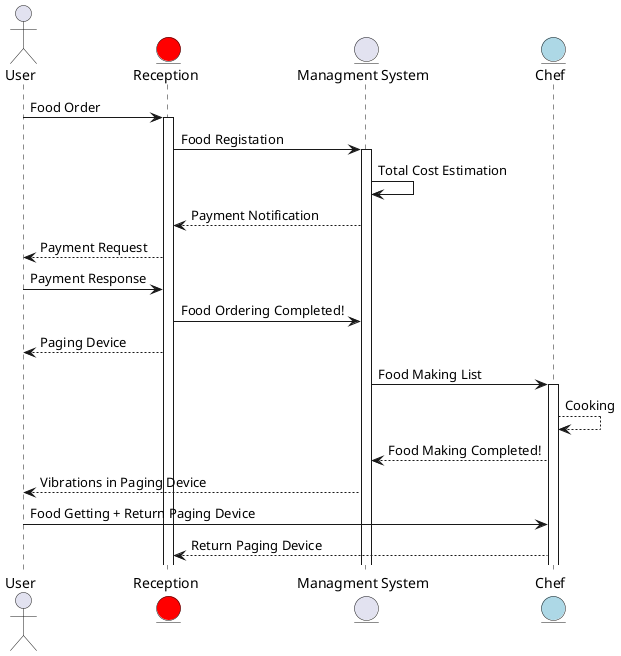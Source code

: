 @startuml SimpleCallbackProcess
actor User as A1
entity  "Reception"  as E1 #red
entity "Managment System" as E2 
entity "Chef" as E3 #lightblue 
A1 -> E1 : Food Order
activate E1
E1 -> E2 : Food Registation
activate E2
E2 -> E2: Total Cost Estimation
E2 --> E1 : Payment Notification
E1 --> A1 : Payment Request
A1 -> E1 : Payment Response
E1 -> E2 : Food Ordering Completed! 
E1 --> A1: Paging Device 
E2 -> E3: Food Making List
activate E3
E3 --> E3: Cooking
E3 --> E2: Food Making Completed! 
E2 --> A1: Vibrations in Paging Device
A1 -> E3: Food Getting + Return Paging Device
E3 -->E1: Return Paging Device

@enduml

